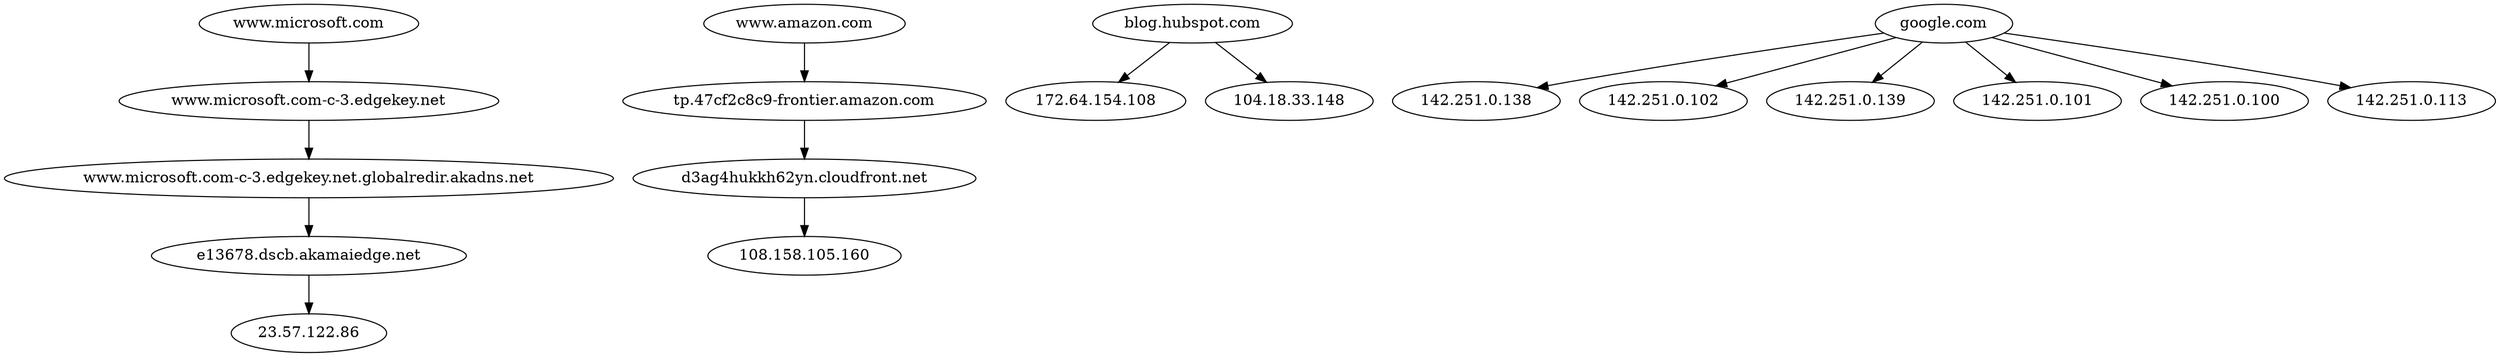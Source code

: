 digraph DNS {
"www.microsoft.com" -> "www.microsoft.com-c-3.edgekey.net";
"www.microsoft.com-c-3.edgekey.net" -> "www.microsoft.com-c-3.edgekey.net.globalredir.akadns.net";
"www.microsoft.com-c-3.edgekey.net.globalredir.akadns.net" -> "e13678.dscb.akamaiedge.net";
"e13678.dscb.akamaiedge.net" -> "23.57.122.86";
"www.amazon.com" -> "tp.47cf2c8c9-frontier.amazon.com";
"tp.47cf2c8c9-frontier.amazon.com" -> "d3ag4hukkh62yn.cloudfront.net";
"d3ag4hukkh62yn.cloudfront.net" -> "108.158.105.160";
"blog.hubspot.com" -> "172.64.154.108";
"blog.hubspot.com" -> "104.18.33.148";
"google.com" -> "142.251.0.138";
"google.com" -> "142.251.0.102";
"google.com" -> "142.251.0.139";
"google.com" -> "142.251.0.101";
"google.com" -> "142.251.0.100";
"google.com" -> "142.251.0.113";
}
